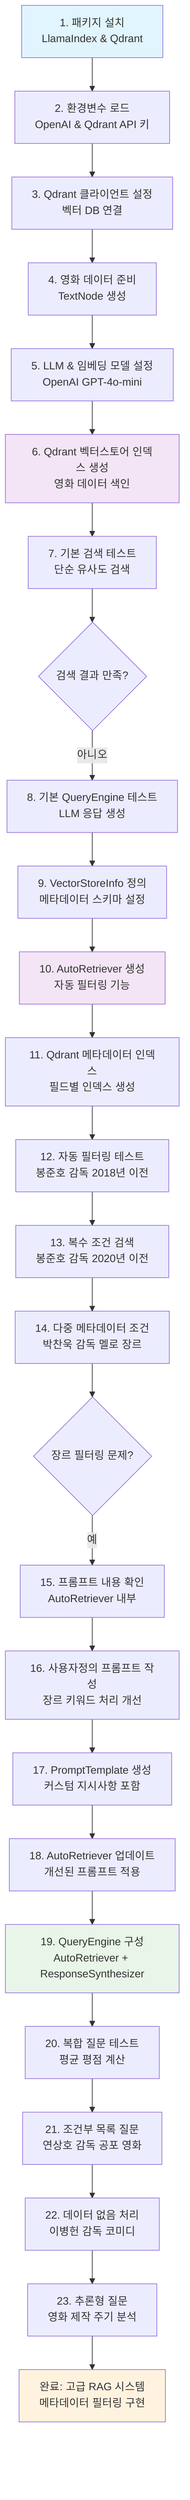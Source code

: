 flowchart TD
    A[1. 패키지 설치<br/>LlamaIndex & Qdrant] --> B[2. 환경변수 로드<br/>OpenAI & Qdrant API 키]
    B --> C[3. Qdrant 클라이언트 설정<br/>벡터 DB 연결]
    C --> D[4. 영화 데이터 준비<br/>TextNode 생성]
    D --> E[5. LLM & 임베딩 모델 설정<br/>OpenAI GPT-4o-mini]
    E --> F[6. Qdrant 벡터스토어 인덱스 생성<br/>영화 데이터 색인]
    
    F --> G[7. 기본 검색 테스트<br/>단순 유사도 검색]
    G --> H{검색 결과 만족?}
    H -->|아니오| I[8. 기본 QueryEngine 테스트<br/>LLM 응답 생성]
    
    I --> J[9. VectorStoreInfo 정의<br/>메타데이터 스키마 설정]
    J --> K[10. AutoRetriever 생성<br/>자동 필터링 기능]
    K --> L[11. Qdrant 메타데이터 인덱스<br/>필드별 인덱스 생성]
    
    L --> M[12. 자동 필터링 테스트<br/>봉준호 감독 2018년 이전]
    M --> N[13. 복수 조건 검색<br/>봉준호 감독 2020년 이전]
    N --> O[14. 다중 메타데이터 조건<br/>박찬욱 감독 멜로 장르]
    
    O --> P{장르 필터링 문제?}
    P -->|예| Q[15. 프롬프트 내용 확인<br/>AutoRetriever 내부]
    Q --> R[16. 사용자정의 프롬프트 작성<br/>장르 키워드 처리 개선]
    R --> S[17. PromptTemplate 생성<br/>커스텀 지시사항 포함]
    S --> T[18. AutoRetriever 업데이트<br/>개선된 프롬프트 적용]
    
    T --> U[19. QueryEngine 구성<br/>AutoRetriever + ResponseSynthesizer]
    U --> V[20. 복합 질문 테스트<br/>평균 평점 계산]
    V --> W[21. 조건부 목록 질문<br/>연상호 감독 공포 영화]
    W --> X[22. 데이터 없음 처리<br/>이병헌 감독 코미디]
    X --> Y[23. 추론형 질문<br/>영화 제작 주기 분석]
    
    Y --> Z[완료: 고급 RAG 시스템<br/>메타데이터 필터링 구현]
    
    style A fill:#e1f5fe
    style F fill:#f3e5f5
    style K fill:#f3e5f5
    style U fill:#e8f5e8
    style Z fill:#fff3e0